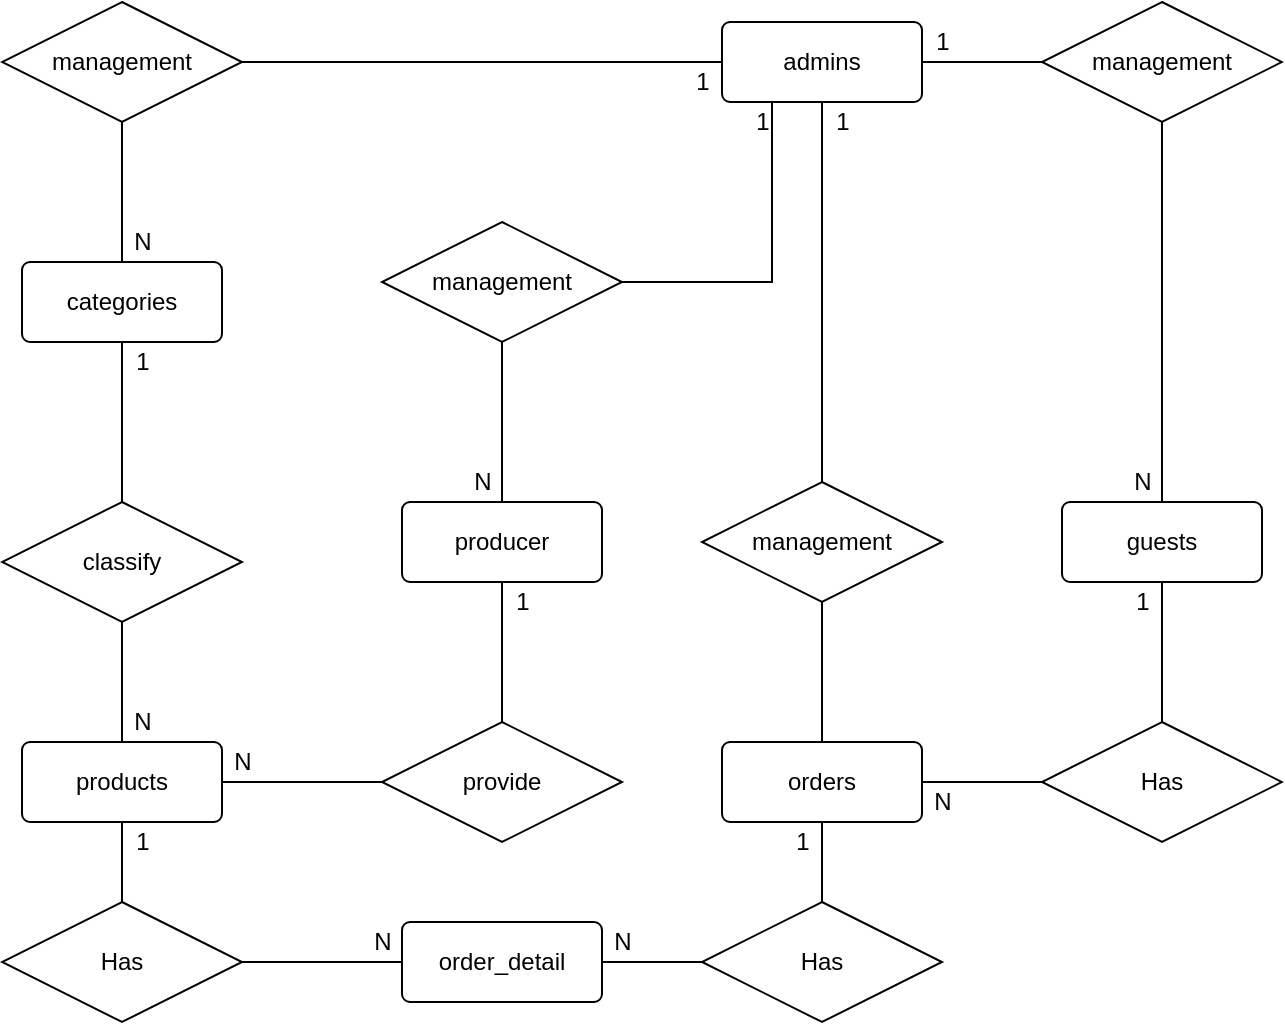 <mxfile version="16.0.0" type="github">
  <diagram id="R2lEEEUBdFMjLlhIrx00" name="Page-1">
    <mxGraphModel dx="838" dy="514" grid="1" gridSize="10" guides="1" tooltips="1" connect="1" arrows="1" fold="1" page="1" pageScale="1" pageWidth="850" pageHeight="1100" math="0" shadow="0" extFonts="Permanent Marker^https://fonts.googleapis.com/css?family=Permanent+Marker">
      <root>
        <mxCell id="0" />
        <mxCell id="1" parent="0" />
        <mxCell id="uV7E5Fm-7SaeYGVabH28-2" value="products" style="rounded=1;arcSize=10;whiteSpace=wrap;html=1;align=center;" vertex="1" parent="1">
          <mxGeometry x="30" y="400" width="100" height="40" as="geometry" />
        </mxCell>
        <mxCell id="uV7E5Fm-7SaeYGVabH28-10" value="producer" style="rounded=1;arcSize=10;whiteSpace=wrap;html=1;align=center;labelBorderColor=none;" vertex="1" parent="1">
          <mxGeometry x="220" y="280" width="100" height="40" as="geometry" />
        </mxCell>
        <mxCell id="uV7E5Fm-7SaeYGVabH28-12" value="guests" style="rounded=1;arcSize=10;whiteSpace=wrap;html=1;align=center;labelBorderColor=none;" vertex="1" parent="1">
          <mxGeometry x="550" y="280" width="100" height="40" as="geometry" />
        </mxCell>
        <mxCell id="uV7E5Fm-7SaeYGVabH28-13" value="admins" style="rounded=1;arcSize=10;whiteSpace=wrap;html=1;align=center;labelBorderColor=none;" vertex="1" parent="1">
          <mxGeometry x="380" y="40" width="100" height="40" as="geometry" />
        </mxCell>
        <mxCell id="uV7E5Fm-7SaeYGVabH28-14" value="categories" style="rounded=1;arcSize=10;whiteSpace=wrap;html=1;align=center;labelBorderColor=none;" vertex="1" parent="1">
          <mxGeometry x="30" y="160" width="100" height="40" as="geometry" />
        </mxCell>
        <mxCell id="uV7E5Fm-7SaeYGVabH28-15" value="orders" style="rounded=1;arcSize=10;whiteSpace=wrap;html=1;align=center;labelBorderColor=none;" vertex="1" parent="1">
          <mxGeometry x="380" y="400" width="100" height="40" as="geometry" />
        </mxCell>
        <mxCell id="uV7E5Fm-7SaeYGVabH28-16" value="order_detail" style="rounded=1;arcSize=10;whiteSpace=wrap;html=1;align=center;labelBorderColor=none;" vertex="1" parent="1">
          <mxGeometry x="220" y="490" width="100" height="40" as="geometry" />
        </mxCell>
        <mxCell id="uV7E5Fm-7SaeYGVabH28-27" value="N" style="text;html=1;align=center;verticalAlign=middle;resizable=0;points=[];autosize=1;strokeColor=none;fillColor=none;" vertex="1" parent="1">
          <mxGeometry x="480" y="420" width="20" height="20" as="geometry" />
        </mxCell>
        <mxCell id="uV7E5Fm-7SaeYGVabH28-35" value="1" style="text;html=1;align=center;verticalAlign=middle;resizable=0;points=[];autosize=1;strokeColor=none;fillColor=none;" vertex="1" parent="1">
          <mxGeometry x="360" y="60" width="20" height="20" as="geometry" />
        </mxCell>
        <mxCell id="uV7E5Fm-7SaeYGVabH28-36" value="N" style="text;html=1;align=center;verticalAlign=middle;resizable=0;points=[];autosize=1;strokeColor=none;fillColor=none;" vertex="1" parent="1">
          <mxGeometry x="80" y="380" width="20" height="20" as="geometry" />
        </mxCell>
        <mxCell id="uV7E5Fm-7SaeYGVabH28-39" value="Has" style="shape=rhombus;perimeter=rhombusPerimeter;whiteSpace=wrap;html=1;align=center;labelBorderColor=none;" vertex="1" parent="1">
          <mxGeometry x="540" y="390" width="120" height="60" as="geometry" />
        </mxCell>
        <mxCell id="uV7E5Fm-7SaeYGVabH28-45" value="" style="endArrow=none;html=1;rounded=0;entryX=1;entryY=0.5;entryDx=0;entryDy=0;exitX=0;exitY=0.5;exitDx=0;exitDy=0;" edge="1" parent="1" source="uV7E5Fm-7SaeYGVabH28-39" target="uV7E5Fm-7SaeYGVabH28-15">
          <mxGeometry width="50" height="50" relative="1" as="geometry">
            <mxPoint x="660" y="730" as="sourcePoint" />
            <mxPoint x="710" y="680" as="targetPoint" />
          </mxGeometry>
        </mxCell>
        <mxCell id="uV7E5Fm-7SaeYGVabH28-46" value="" style="endArrow=none;html=1;rounded=0;exitX=0.5;exitY=1;exitDx=0;exitDy=0;entryX=0.5;entryY=0;entryDx=0;entryDy=0;" edge="1" parent="1" source="uV7E5Fm-7SaeYGVabH28-12" target="uV7E5Fm-7SaeYGVabH28-39">
          <mxGeometry width="50" height="50" relative="1" as="geometry">
            <mxPoint x="640" y="660" as="sourcePoint" />
            <mxPoint x="690" y="610" as="targetPoint" />
          </mxGeometry>
        </mxCell>
        <mxCell id="uV7E5Fm-7SaeYGVabH28-49" value="management" style="shape=rhombus;perimeter=rhombusPerimeter;whiteSpace=wrap;html=1;align=center;labelBorderColor=none;" vertex="1" parent="1">
          <mxGeometry x="370" y="270" width="120" height="60" as="geometry" />
        </mxCell>
        <mxCell id="uV7E5Fm-7SaeYGVabH28-50" value="" style="endArrow=none;html=1;rounded=0;entryX=0.5;entryY=1;entryDx=0;entryDy=0;exitX=0.5;exitY=0;exitDx=0;exitDy=0;" edge="1" parent="1" source="uV7E5Fm-7SaeYGVabH28-15" target="uV7E5Fm-7SaeYGVabH28-49">
          <mxGeometry width="50" height="50" relative="1" as="geometry">
            <mxPoint x="759" y="550" as="sourcePoint" />
            <mxPoint x="759" y="490" as="targetPoint" />
          </mxGeometry>
        </mxCell>
        <mxCell id="uV7E5Fm-7SaeYGVabH28-51" value="" style="endArrow=none;html=1;rounded=0;entryX=0.5;entryY=1;entryDx=0;entryDy=0;exitX=0.5;exitY=0;exitDx=0;exitDy=0;" edge="1" parent="1" source="uV7E5Fm-7SaeYGVabH28-49" target="uV7E5Fm-7SaeYGVabH28-13">
          <mxGeometry width="50" height="50" relative="1" as="geometry">
            <mxPoint x="759" y="430" as="sourcePoint" />
            <mxPoint x="759" y="370" as="targetPoint" />
          </mxGeometry>
        </mxCell>
        <mxCell id="uV7E5Fm-7SaeYGVabH28-53" value="classify" style="shape=rhombus;perimeter=rhombusPerimeter;whiteSpace=wrap;html=1;align=center;labelBorderColor=none;" vertex="1" parent="1">
          <mxGeometry x="20" y="280" width="120" height="60" as="geometry" />
        </mxCell>
        <mxCell id="uV7E5Fm-7SaeYGVabH28-55" value="Has" style="shape=rhombus;perimeter=rhombusPerimeter;whiteSpace=wrap;html=1;align=center;labelBorderColor=none;" vertex="1" parent="1">
          <mxGeometry x="370" y="480" width="120" height="60" as="geometry" />
        </mxCell>
        <mxCell id="uV7E5Fm-7SaeYGVabH28-58" value="" style="endArrow=none;html=1;rounded=0;entryX=0.5;entryY=1;entryDx=0;entryDy=0;exitX=0.5;exitY=0;exitDx=0;exitDy=0;" edge="1" parent="1" source="uV7E5Fm-7SaeYGVabH28-55" target="uV7E5Fm-7SaeYGVabH28-15">
          <mxGeometry width="50" height="50" relative="1" as="geometry">
            <mxPoint x="570" y="680" as="sourcePoint" />
            <mxPoint x="620" y="630" as="targetPoint" />
          </mxGeometry>
        </mxCell>
        <mxCell id="uV7E5Fm-7SaeYGVabH28-59" value="" style="endArrow=none;html=1;rounded=0;entryX=0;entryY=0.5;entryDx=0;entryDy=0;exitX=1;exitY=0.5;exitDx=0;exitDy=0;" edge="1" parent="1" source="uV7E5Fm-7SaeYGVabH28-16" target="uV7E5Fm-7SaeYGVabH28-55">
          <mxGeometry width="50" height="50" relative="1" as="geometry">
            <mxPoint x="430" y="570" as="sourcePoint" />
            <mxPoint x="510" y="570" as="targetPoint" />
          </mxGeometry>
        </mxCell>
        <mxCell id="uV7E5Fm-7SaeYGVabH28-60" value="N" style="text;html=1;align=center;verticalAlign=middle;resizable=0;points=[];autosize=1;strokeColor=none;fillColor=none;" vertex="1" parent="1">
          <mxGeometry x="320" y="490" width="20" height="20" as="geometry" />
        </mxCell>
        <mxCell id="uV7E5Fm-7SaeYGVabH28-61" value="Has" style="shape=rhombus;perimeter=rhombusPerimeter;whiteSpace=wrap;html=1;align=center;labelBorderColor=none;" vertex="1" parent="1">
          <mxGeometry x="20" y="480" width="120" height="60" as="geometry" />
        </mxCell>
        <mxCell id="uV7E5Fm-7SaeYGVabH28-63" value="" style="endArrow=none;html=1;rounded=0;entryX=0.5;entryY=0;entryDx=0;entryDy=0;exitX=0.5;exitY=1;exitDx=0;exitDy=0;" edge="1" parent="1" source="uV7E5Fm-7SaeYGVabH28-2" target="uV7E5Fm-7SaeYGVabH28-61">
          <mxGeometry width="50" height="50" relative="1" as="geometry">
            <mxPoint x="130" y="570" as="sourcePoint" />
            <mxPoint x="185" y="570" as="targetPoint" />
          </mxGeometry>
        </mxCell>
        <mxCell id="uV7E5Fm-7SaeYGVabH28-64" value="" style="endArrow=none;html=1;rounded=0;exitX=1;exitY=0.5;exitDx=0;exitDy=0;entryX=0;entryY=0.5;entryDx=0;entryDy=0;" edge="1" parent="1" source="uV7E5Fm-7SaeYGVabH28-61" target="uV7E5Fm-7SaeYGVabH28-16">
          <mxGeometry width="50" height="50" relative="1" as="geometry">
            <mxPoint x="290" y="640" as="sourcePoint" />
            <mxPoint x="340" y="590" as="targetPoint" />
          </mxGeometry>
        </mxCell>
        <mxCell id="uV7E5Fm-7SaeYGVabH28-65" value="1" style="text;html=1;align=center;verticalAlign=middle;resizable=0;points=[];autosize=1;strokeColor=none;fillColor=none;" vertex="1" parent="1">
          <mxGeometry x="80" y="440" width="20" height="20" as="geometry" />
        </mxCell>
        <mxCell id="uV7E5Fm-7SaeYGVabH28-66" value="N" style="text;html=1;align=center;verticalAlign=middle;resizable=0;points=[];autosize=1;strokeColor=none;fillColor=none;" vertex="1" parent="1">
          <mxGeometry x="200" y="490" width="20" height="20" as="geometry" />
        </mxCell>
        <mxCell id="uV7E5Fm-7SaeYGVabH28-67" value="provide" style="shape=rhombus;perimeter=rhombusPerimeter;whiteSpace=wrap;html=1;align=center;labelBorderColor=none;" vertex="1" parent="1">
          <mxGeometry x="210" y="390" width="120" height="60" as="geometry" />
        </mxCell>
        <mxCell id="uV7E5Fm-7SaeYGVabH28-68" value="" style="endArrow=none;html=1;rounded=0;exitX=0;exitY=0.5;exitDx=0;exitDy=0;entryX=1;entryY=0.5;entryDx=0;entryDy=0;" edge="1" parent="1" source="uV7E5Fm-7SaeYGVabH28-67" target="uV7E5Fm-7SaeYGVabH28-2">
          <mxGeometry width="50" height="50" relative="1" as="geometry">
            <mxPoint x="140" y="710" as="sourcePoint" />
            <mxPoint x="150" y="420" as="targetPoint" />
          </mxGeometry>
        </mxCell>
        <mxCell id="uV7E5Fm-7SaeYGVabH28-69" value="" style="endArrow=none;html=1;rounded=0;exitX=0.5;exitY=1;exitDx=0;exitDy=0;entryX=0.5;entryY=0;entryDx=0;entryDy=0;" edge="1" parent="1" source="uV7E5Fm-7SaeYGVabH28-10" target="uV7E5Fm-7SaeYGVabH28-67">
          <mxGeometry width="50" height="50" relative="1" as="geometry">
            <mxPoint x="90" y="660" as="sourcePoint" />
            <mxPoint x="300" y="370" as="targetPoint" />
          </mxGeometry>
        </mxCell>
        <mxCell id="uV7E5Fm-7SaeYGVabH28-71" value="1" style="text;html=1;align=center;verticalAlign=middle;resizable=0;points=[];autosize=1;strokeColor=none;fillColor=none;" vertex="1" parent="1">
          <mxGeometry x="80" y="200" width="20" height="20" as="geometry" />
        </mxCell>
        <mxCell id="uV7E5Fm-7SaeYGVabH28-72" value="" style="endArrow=none;html=1;rounded=0;entryX=0.5;entryY=1;entryDx=0;entryDy=0;exitX=0.5;exitY=0;exitDx=0;exitDy=0;" edge="1" parent="1" source="uV7E5Fm-7SaeYGVabH28-53" target="uV7E5Fm-7SaeYGVabH28-14">
          <mxGeometry width="50" height="50" relative="1" as="geometry">
            <mxPoint x="140" y="590" as="sourcePoint" />
            <mxPoint x="190" y="540" as="targetPoint" />
          </mxGeometry>
        </mxCell>
        <mxCell id="uV7E5Fm-7SaeYGVabH28-73" value="" style="endArrow=none;html=1;rounded=0;entryX=0.5;entryY=1;entryDx=0;entryDy=0;exitX=0.5;exitY=0;exitDx=0;exitDy=0;" edge="1" parent="1" source="uV7E5Fm-7SaeYGVabH28-2" target="uV7E5Fm-7SaeYGVabH28-53">
          <mxGeometry width="50" height="50" relative="1" as="geometry">
            <mxPoint x="140" y="530" as="sourcePoint" />
            <mxPoint x="190" y="480" as="targetPoint" />
          </mxGeometry>
        </mxCell>
        <mxCell id="uV7E5Fm-7SaeYGVabH28-74" value="management" style="shape=rhombus;perimeter=rhombusPerimeter;whiteSpace=wrap;html=1;align=center;labelBorderColor=none;rotation=0;" vertex="1" parent="1">
          <mxGeometry x="20" y="30" width="120" height="60" as="geometry" />
        </mxCell>
        <mxCell id="uV7E5Fm-7SaeYGVabH28-76" value="1" style="text;html=1;align=center;verticalAlign=middle;resizable=0;points=[];autosize=1;strokeColor=none;fillColor=none;" vertex="1" parent="1">
          <mxGeometry x="430" y="80" width="20" height="20" as="geometry" />
        </mxCell>
        <mxCell id="uV7E5Fm-7SaeYGVabH28-77" value="N" style="text;html=1;align=center;verticalAlign=middle;resizable=0;points=[];autosize=1;strokeColor=none;fillColor=none;" vertex="1" parent="1">
          <mxGeometry x="80" y="140" width="20" height="20" as="geometry" />
        </mxCell>
        <mxCell id="uV7E5Fm-7SaeYGVabH28-78" value="" style="endArrow=none;html=1;rounded=0;entryX=1;entryY=0.5;entryDx=0;entryDy=0;exitX=0;exitY=0.5;exitDx=0;exitDy=0;" edge="1" parent="1" source="uV7E5Fm-7SaeYGVabH28-13" target="uV7E5Fm-7SaeYGVabH28-74">
          <mxGeometry width="50" height="50" relative="1" as="geometry">
            <mxPoint x="530" y="460" as="sourcePoint" />
            <mxPoint x="580" y="410" as="targetPoint" />
          </mxGeometry>
        </mxCell>
        <mxCell id="uV7E5Fm-7SaeYGVabH28-83" value="" style="endArrow=none;html=1;rounded=0;exitX=1;exitY=0.5;exitDx=0;exitDy=0;entryX=0.25;entryY=1;entryDx=0;entryDy=0;" edge="1" parent="1" source="uV7E5Fm-7SaeYGVabH28-84" target="uV7E5Fm-7SaeYGVabH28-13">
          <mxGeometry width="50" height="50" relative="1" as="geometry">
            <mxPoint x="770" y="720" as="sourcePoint" />
            <mxPoint x="400" y="110" as="targetPoint" />
            <Array as="points">
              <mxPoint x="405" y="170" />
            </Array>
          </mxGeometry>
        </mxCell>
        <mxCell id="uV7E5Fm-7SaeYGVabH28-84" value="management" style="shape=rhombus;perimeter=rhombusPerimeter;whiteSpace=wrap;html=1;align=center;labelBorderColor=none;" vertex="1" parent="1">
          <mxGeometry x="210" y="140" width="120" height="60" as="geometry" />
        </mxCell>
        <mxCell id="uV7E5Fm-7SaeYGVabH28-85" value="" style="endArrow=none;html=1;rounded=0;entryX=0.5;entryY=1;entryDx=0;entryDy=0;exitX=0.5;exitY=0;exitDx=0;exitDy=0;" edge="1" parent="1" source="uV7E5Fm-7SaeYGVabH28-10" target="uV7E5Fm-7SaeYGVabH28-84">
          <mxGeometry width="50" height="50" relative="1" as="geometry">
            <mxPoint x="430" y="760" as="sourcePoint" />
            <mxPoint x="480" y="710" as="targetPoint" />
          </mxGeometry>
        </mxCell>
        <mxCell id="uV7E5Fm-7SaeYGVabH28-87" value="management" style="shape=rhombus;perimeter=rhombusPerimeter;whiteSpace=wrap;html=1;align=center;labelBorderColor=none;" vertex="1" parent="1">
          <mxGeometry x="540" y="30" width="120" height="60" as="geometry" />
        </mxCell>
        <mxCell id="uV7E5Fm-7SaeYGVabH28-88" value="" style="endArrow=none;html=1;rounded=0;entryX=0.5;entryY=1;entryDx=0;entryDy=0;exitX=0.5;exitY=0;exitDx=0;exitDy=0;" edge="1" parent="1" source="uV7E5Fm-7SaeYGVabH28-12" target="uV7E5Fm-7SaeYGVabH28-87">
          <mxGeometry width="50" height="50" relative="1" as="geometry">
            <mxPoint x="780" y="350" as="sourcePoint" />
            <mxPoint x="440" y="610" as="targetPoint" />
          </mxGeometry>
        </mxCell>
        <mxCell id="uV7E5Fm-7SaeYGVabH28-89" value="" style="endArrow=none;html=1;rounded=0;entryX=1;entryY=0.5;entryDx=0;entryDy=0;exitX=0;exitY=0.5;exitDx=0;exitDy=0;" edge="1" parent="1" source="uV7E5Fm-7SaeYGVabH28-87" target="uV7E5Fm-7SaeYGVabH28-13">
          <mxGeometry width="50" height="50" relative="1" as="geometry">
            <mxPoint x="390" y="660" as="sourcePoint" />
            <mxPoint x="440" y="610" as="targetPoint" />
          </mxGeometry>
        </mxCell>
        <mxCell id="uV7E5Fm-7SaeYGVabH28-91" value="" style="endArrow=none;html=1;rounded=0;exitX=0.5;exitY=0;exitDx=0;exitDy=0;entryX=0.5;entryY=1;entryDx=0;entryDy=0;" edge="1" parent="1" source="uV7E5Fm-7SaeYGVabH28-14" target="uV7E5Fm-7SaeYGVabH28-74">
          <mxGeometry width="50" height="50" relative="1" as="geometry">
            <mxPoint x="390" y="250" as="sourcePoint" />
            <mxPoint x="440" y="200" as="targetPoint" />
          </mxGeometry>
        </mxCell>
        <mxCell id="uV7E5Fm-7SaeYGVabH28-92" value="1" style="text;html=1;align=center;verticalAlign=middle;resizable=0;points=[];autosize=1;strokeColor=none;fillColor=none;" vertex="1" parent="1">
          <mxGeometry x="390" y="80" width="20" height="20" as="geometry" />
        </mxCell>
        <mxCell id="uV7E5Fm-7SaeYGVabH28-93" value="N" style="text;html=1;align=center;verticalAlign=middle;resizable=0;points=[];autosize=1;strokeColor=none;fillColor=none;" vertex="1" parent="1">
          <mxGeometry x="250" y="260" width="20" height="20" as="geometry" />
        </mxCell>
        <mxCell id="uV7E5Fm-7SaeYGVabH28-94" value="1" style="text;html=1;align=center;verticalAlign=middle;resizable=0;points=[];autosize=1;strokeColor=none;fillColor=none;" vertex="1" parent="1">
          <mxGeometry x="270" y="320" width="20" height="20" as="geometry" />
        </mxCell>
        <mxCell id="uV7E5Fm-7SaeYGVabH28-95" value="N" style="text;html=1;align=center;verticalAlign=middle;resizable=0;points=[];autosize=1;strokeColor=none;fillColor=none;" vertex="1" parent="1">
          <mxGeometry x="130" y="400" width="20" height="20" as="geometry" />
        </mxCell>
        <mxCell id="uV7E5Fm-7SaeYGVabH28-96" value="1" style="text;html=1;align=center;verticalAlign=middle;resizable=0;points=[];autosize=1;strokeColor=none;fillColor=none;" vertex="1" parent="1">
          <mxGeometry x="410" y="440" width="20" height="20" as="geometry" />
        </mxCell>
        <mxCell id="uV7E5Fm-7SaeYGVabH28-97" value="1" style="text;html=1;align=center;verticalAlign=middle;resizable=0;points=[];autosize=1;strokeColor=none;fillColor=none;" vertex="1" parent="1">
          <mxGeometry x="480" y="40" width="20" height="20" as="geometry" />
        </mxCell>
        <mxCell id="uV7E5Fm-7SaeYGVabH28-98" value="N" style="text;html=1;align=center;verticalAlign=middle;resizable=0;points=[];autosize=1;strokeColor=none;fillColor=none;" vertex="1" parent="1">
          <mxGeometry x="580" y="260" width="20" height="20" as="geometry" />
        </mxCell>
        <mxCell id="uV7E5Fm-7SaeYGVabH28-99" value="1" style="text;html=1;align=center;verticalAlign=middle;resizable=0;points=[];autosize=1;strokeColor=none;fillColor=none;" vertex="1" parent="1">
          <mxGeometry x="580" y="320" width="20" height="20" as="geometry" />
        </mxCell>
      </root>
    </mxGraphModel>
  </diagram>
</mxfile>
